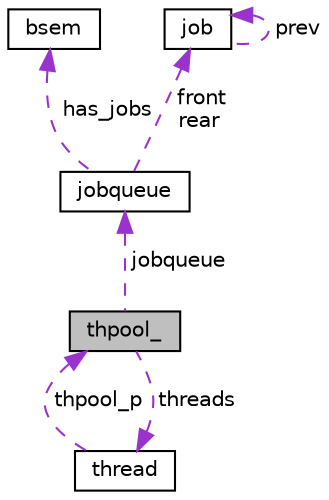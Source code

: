 digraph "thpool_"
{
  edge [fontname="Helvetica",fontsize="10",labelfontname="Helvetica",labelfontsize="10"];
  node [fontname="Helvetica",fontsize="10",shape=record];
  Node1 [label="thpool_",height=0.2,width=0.4,color="black", fillcolor="grey75", style="filled", fontcolor="black"];
  Node2 -> Node1 [dir="back",color="darkorchid3",fontsize="10",style="dashed",label=" threads" ,fontname="Helvetica"];
  Node2 [label="thread",height=0.2,width=0.4,color="black", fillcolor="white", style="filled",URL="$structthread.html"];
  Node1 -> Node2 [dir="back",color="darkorchid3",fontsize="10",style="dashed",label=" thpool_p" ,fontname="Helvetica"];
  Node3 -> Node1 [dir="back",color="darkorchid3",fontsize="10",style="dashed",label=" jobqueue" ,fontname="Helvetica"];
  Node3 [label="jobqueue",height=0.2,width=0.4,color="black", fillcolor="white", style="filled",URL="$structjobqueue.html"];
  Node4 -> Node3 [dir="back",color="darkorchid3",fontsize="10",style="dashed",label=" has_jobs" ,fontname="Helvetica"];
  Node4 [label="bsem",height=0.2,width=0.4,color="black", fillcolor="white", style="filled",URL="$structbsem.html"];
  Node5 -> Node3 [dir="back",color="darkorchid3",fontsize="10",style="dashed",label=" front\nrear" ,fontname="Helvetica"];
  Node5 [label="job",height=0.2,width=0.4,color="black", fillcolor="white", style="filled",URL="$structjob.html"];
  Node5 -> Node5 [dir="back",color="darkorchid3",fontsize="10",style="dashed",label=" prev" ,fontname="Helvetica"];
}
